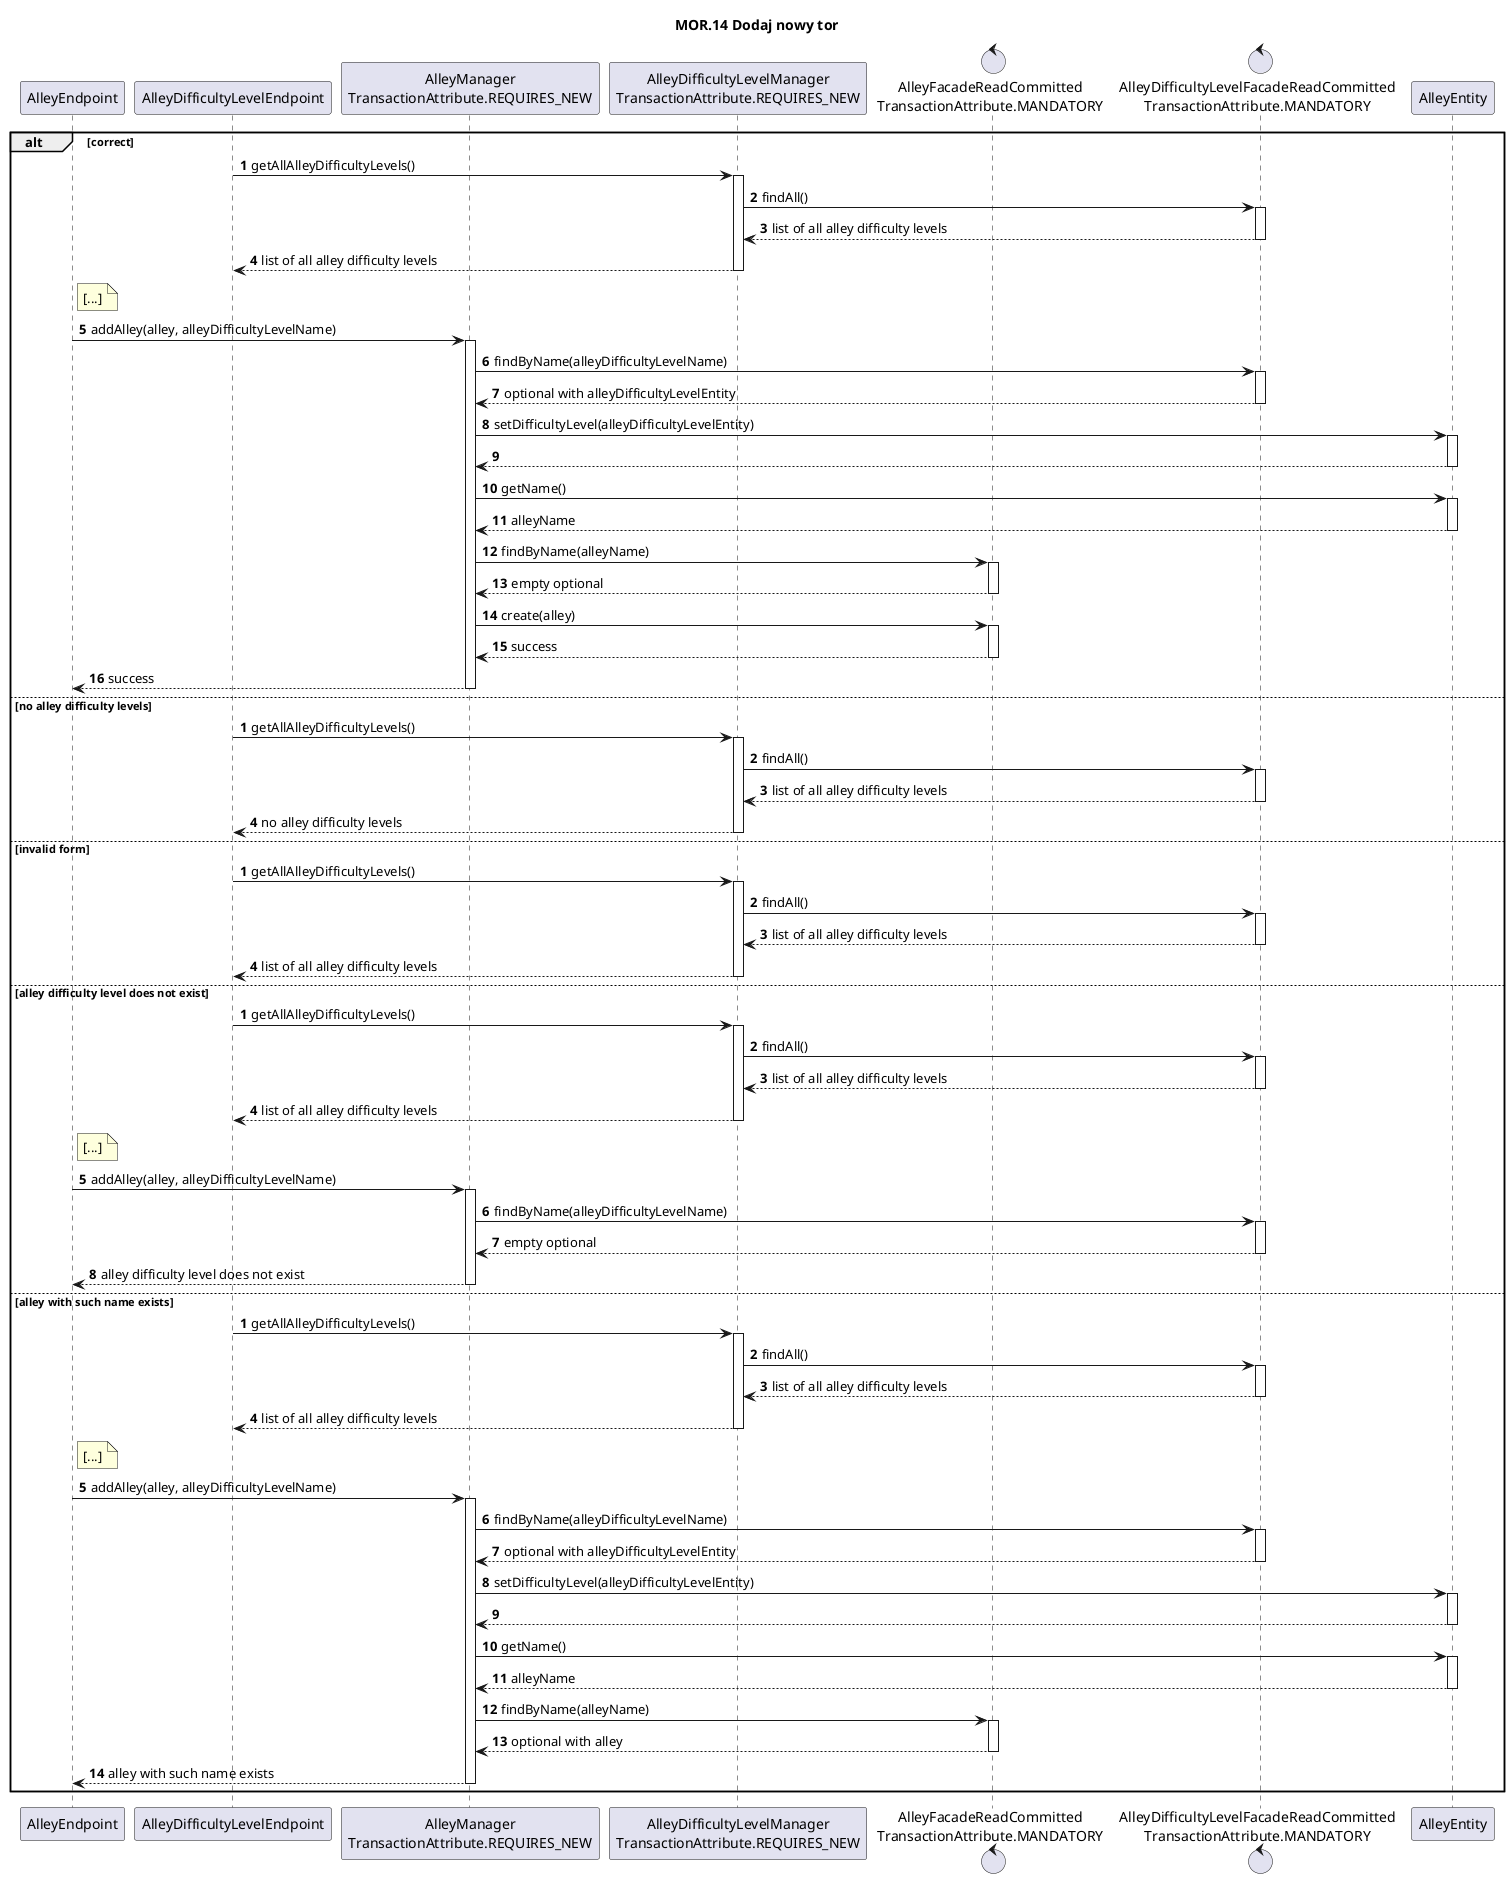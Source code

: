 @startuml
title
MOR.14 Dodaj nowy tor
end title

autoactivate on
participant AlleyEndpoint
participant AlleyDifficultyLevelEndpoint
participant "AlleyManager\nTransactionAttribute.REQUIRES_NEW" as AlleyManager
participant "AlleyDifficultyLevelManager\nTransactionAttribute.REQUIRES_NEW" as AlleyDifficultyLevelManager
control "AlleyFacadeReadCommitted\nTransactionAttribute.MANDATORY" as AlleyFacadeReadCommitted
control "AlleyDifficultyLevelFacadeReadCommitted\nTransactionAttribute.MANDATORY" as AlleyDifficultyLevelFacadeReadCommitted
alt correct
autonumber

            AlleyDifficultyLevelEndpoint -> AlleyDifficultyLevelManager: getAllAlleyDifficultyLevels()

                AlleyDifficultyLevelManager -> AlleyDifficultyLevelFacadeReadCommitted: findAll()
                return list of all alley difficulty levels

            return list of all alley difficulty levels
    note right of AlleyEndpoint
    [...]
    end note

            AlleyEndpoint -> AlleyManager: addAlley(alley, alleyDifficultyLevelName)

                    AlleyManager -> AlleyDifficultyLevelFacadeReadCommitted: findByName(alleyDifficultyLevelName)
                    return optional with alleyDifficultyLevelEntity
                    AlleyManager -> AlleyEntity: setDifficultyLevel(alleyDifficultyLevelEntity)
                    return
                    AlleyManager -> AlleyEntity: getName()
                    return alleyName
                    AlleyManager -> AlleyFacadeReadCommitted: findByName(alleyName)
                    return empty optional
                    AlleyManager -> AlleyFacadeReadCommitted: create(alley)
                    return success

            return success

else no alley difficulty levels
 autonumber

             AlleyDifficultyLevelEndpoint -> AlleyDifficultyLevelManager: getAllAlleyDifficultyLevels()

                 AlleyDifficultyLevelManager -> AlleyDifficultyLevelFacadeReadCommitted: findAll()
                 return list of all alley difficulty levels

             return no alley difficulty levels

else invalid form
 autonumber

             AlleyDifficultyLevelEndpoint -> AlleyDifficultyLevelManager: getAllAlleyDifficultyLevels()

                 AlleyDifficultyLevelManager -> AlleyDifficultyLevelFacadeReadCommitted: findAll()
                 return list of all alley difficulty levels

             return list of all alley difficulty levels




else alley difficulty level does not exist
autonumber

            AlleyDifficultyLevelEndpoint -> AlleyDifficultyLevelManager: getAllAlleyDifficultyLevels()

                AlleyDifficultyLevelManager -> AlleyDifficultyLevelFacadeReadCommitted: findAll()
                return list of all alley difficulty levels

            return list of all alley difficulty levels

    note right of AlleyEndpoint
    [...]
    end note

             AlleyEndpoint -> AlleyManager: addAlley(alley, alleyDifficultyLevelName)

                   AlleyManager -> AlleyDifficultyLevelFacadeReadCommitted: findByName(alleyDifficultyLevelName)
                   return empty optional

             return alley difficulty level does not exist

else alley with such name exists
autonumber

            AlleyDifficultyLevelEndpoint -> AlleyDifficultyLevelManager: getAllAlleyDifficultyLevels()

                AlleyDifficultyLevelManager -> AlleyDifficultyLevelFacadeReadCommitted: findAll()
                return list of all alley difficulty levels

            return list of all alley difficulty levels

    note right of AlleyEndpoint
    [...]
    end note


             AlleyEndpoint -> AlleyManager: addAlley(alley, alleyDifficultyLevelName)

                     AlleyManager -> AlleyDifficultyLevelFacadeReadCommitted: findByName(alleyDifficultyLevelName)
                      return optional with alleyDifficultyLevelEntity
                      AlleyManager -> AlleyEntity: setDifficultyLevel(alleyDifficultyLevelEntity)
                      return
                      AlleyManager -> AlleyEntity: getName()
                      return alleyName
                      AlleyManager -> AlleyFacadeReadCommitted: findByName(alleyName)
                      return optional with alley

             return alley with such name exists



end
@enduml
